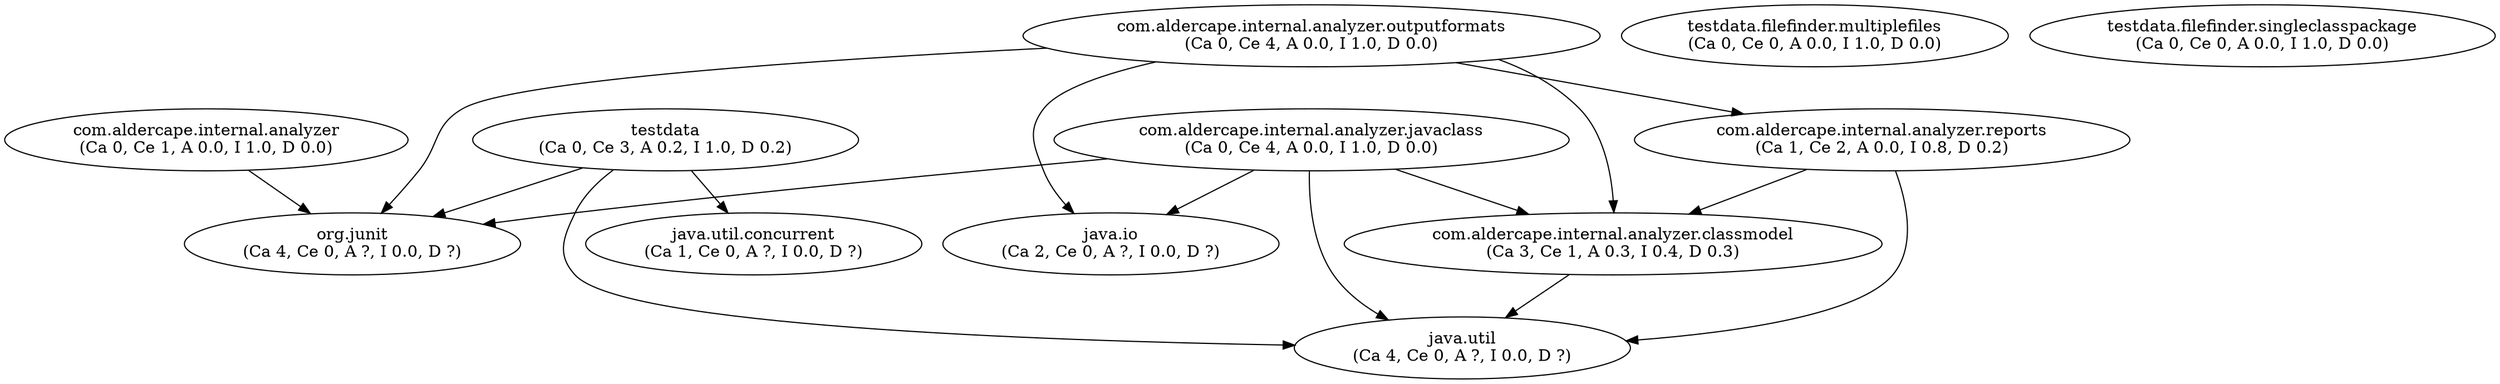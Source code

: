 digraph G {
"com.aldercape.internal.analyzer" [label="com.aldercape.internal.analyzer\n(Ca 0, Ce 1, A 0.0, I 1.0, D 0.0)"];
"com.aldercape.internal.analyzer.classmodel" [label="com.aldercape.internal.analyzer.classmodel\n(Ca 3, Ce 1, A 0.3, I 0.4, D 0.3)"];
"com.aldercape.internal.analyzer.javaclass" [label="com.aldercape.internal.analyzer.javaclass\n(Ca 0, Ce 4, A 0.0, I 1.0, D 0.0)"];
"com.aldercape.internal.analyzer.outputformats" [label="com.aldercape.internal.analyzer.outputformats\n(Ca 0, Ce 4, A 0.0, I 1.0, D 0.0)"];
"com.aldercape.internal.analyzer.reports" [label="com.aldercape.internal.analyzer.reports\n(Ca 1, Ce 2, A 0.0, I 0.8, D 0.2)"];
"java.io" [label="java.io\n(Ca 2, Ce 0, A ?, I 0.0, D ?)"];
"java.util" [label="java.util\n(Ca 4, Ce 0, A ?, I 0.0, D ?)"];
"java.util.concurrent" [label="java.util.concurrent\n(Ca 1, Ce 0, A ?, I 0.0, D ?)"];
"org.junit" [label="org.junit\n(Ca 4, Ce 0, A ?, I 0.0, D ?)"];
"testdata" [label="testdata\n(Ca 0, Ce 3, A 0.2, I 1.0, D 0.2)"];
"testdata.filefinder.multiplefiles" [label="testdata.filefinder.multiplefiles\n(Ca 0, Ce 0, A 0.0, I 1.0, D 0.0)"];
"testdata.filefinder.singleclasspackage" [label="testdata.filefinder.singleclasspackage\n(Ca 0, Ce 0, A 0.0, I 1.0, D 0.0)"];
"com.aldercape.internal.analyzer" -> "org.junit";
"com.aldercape.internal.analyzer.classmodel" -> "java.util";
"com.aldercape.internal.analyzer.javaclass" -> "com.aldercape.internal.analyzer.classmodel";
"com.aldercape.internal.analyzer.javaclass" -> "java.io";
"com.aldercape.internal.analyzer.javaclass" -> "java.util";
"com.aldercape.internal.analyzer.javaclass" -> "org.junit";
"com.aldercape.internal.analyzer.outputformats" -> "com.aldercape.internal.analyzer.classmodel";
"com.aldercape.internal.analyzer.outputformats" -> "com.aldercape.internal.analyzer.reports";
"com.aldercape.internal.analyzer.outputformats" -> "java.io";
"com.aldercape.internal.analyzer.outputformats" -> "org.junit";
"com.aldercape.internal.analyzer.reports" -> "com.aldercape.internal.analyzer.classmodel";
"com.aldercape.internal.analyzer.reports" -> "java.util";
"testdata" -> "java.util";
"testdata" -> "java.util.concurrent";
"testdata" -> "org.junit";
}
